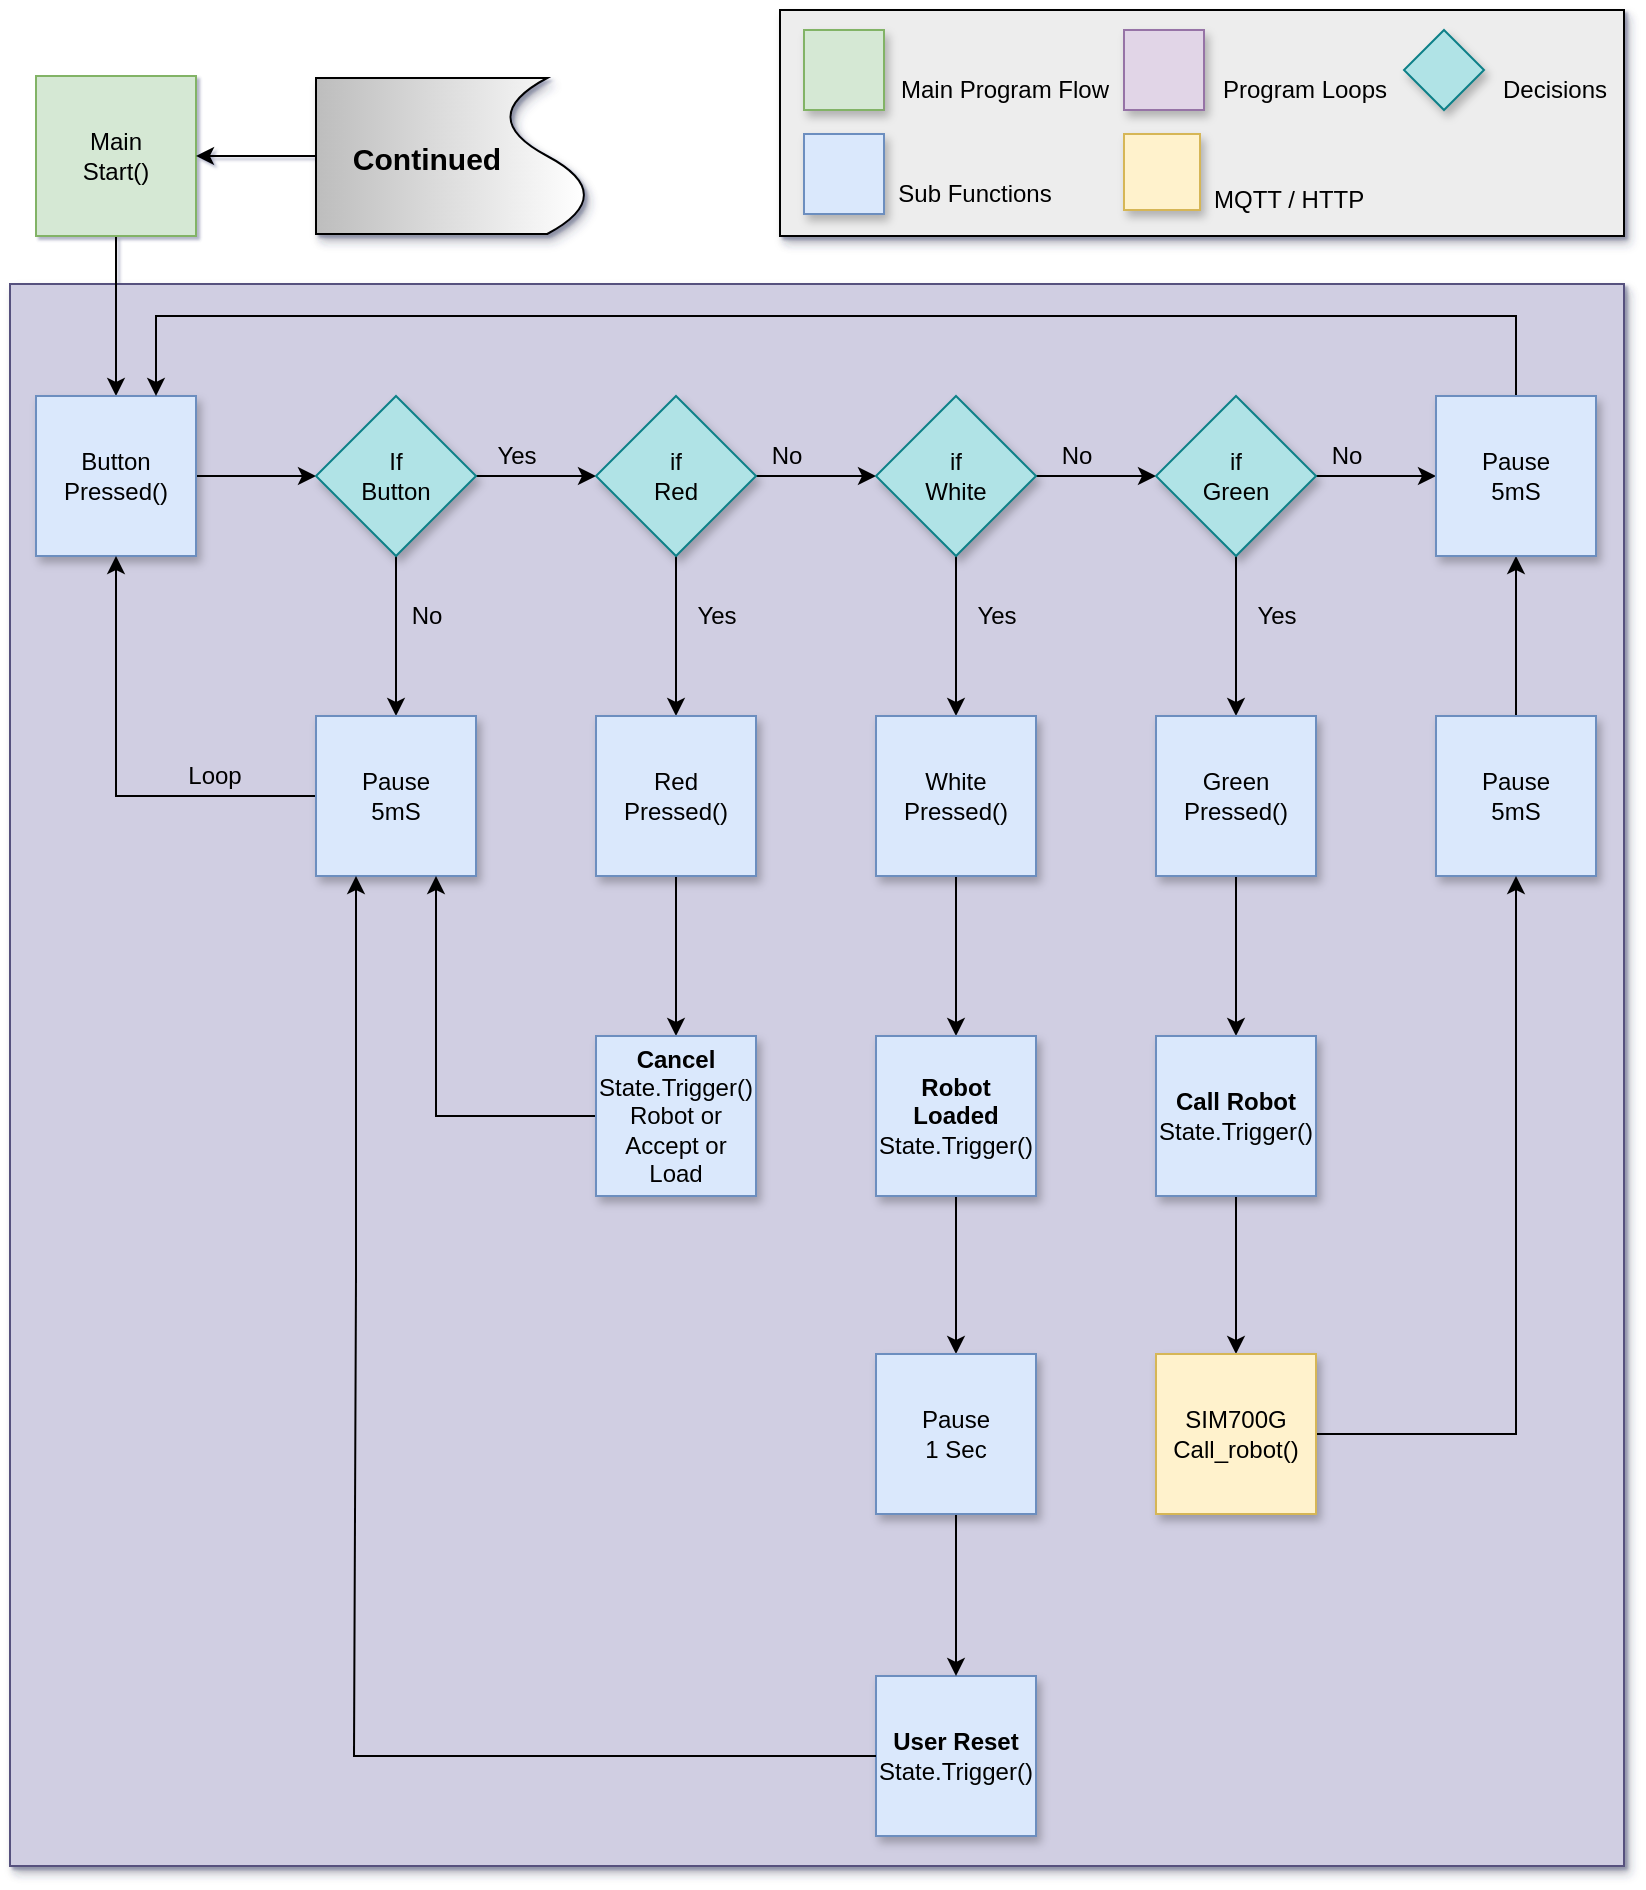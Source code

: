 <mxfile version="16.5.1" type="device"><diagram id="GA5mBacFMtX0pOx0aaW0" name="Page-1"><mxGraphModel dx="1368" dy="878" grid="1" gridSize="10" guides="1" tooltips="1" connect="1" arrows="1" fold="1" page="1" pageScale="1" pageWidth="827" pageHeight="1169" math="0" shadow="1"><root><mxCell id="0"/><mxCell id="1" parent="0"/><mxCell id="v9Q1vzF6Md7thLZfnYKV-69" value="" style="rounded=0;whiteSpace=wrap;html=1;shadow=1;fillColor=#d0cee2;strokeColor=#56517e;" vertex="1" parent="1"><mxGeometry x="7" y="144" width="807" height="791" as="geometry"/></mxCell><mxCell id="v9Q1vzF6Md7thLZfnYKV-1" value="" style="rounded=0;whiteSpace=wrap;html=1;fontSize=16;gradientColor=none;shadow=1;fillColor=#EDEDED;" vertex="1" parent="1"><mxGeometry x="392" y="7" width="422" height="113" as="geometry"/></mxCell><mxCell id="v9Q1vzF6Md7thLZfnYKV-2" value="" style="whiteSpace=wrap;html=1;aspect=fixed;fillColor=#d5e8d4;strokeColor=#82b366;shadow=1;" vertex="1" parent="1"><mxGeometry x="404" y="17" width="40" height="40" as="geometry"/></mxCell><mxCell id="v9Q1vzF6Md7thLZfnYKV-3" value="" style="whiteSpace=wrap;html=1;aspect=fixed;fillColor=#dae8fc;strokeColor=#6c8ebf;shadow=1;" vertex="1" parent="1"><mxGeometry x="404" y="69" width="40" height="40" as="geometry"/></mxCell><mxCell id="v9Q1vzF6Md7thLZfnYKV-4" value="" style="whiteSpace=wrap;html=1;aspect=fixed;fillColor=#e1d5e7;strokeColor=#9673a6;shadow=1;" vertex="1" parent="1"><mxGeometry x="564" y="17" width="40" height="40" as="geometry"/></mxCell><mxCell id="v9Q1vzF6Md7thLZfnYKV-6" value="Main Program Flow" style="text;html=1;align=center;verticalAlign=middle;resizable=0;points=[];autosize=1;strokeColor=none;fillColor=none;" vertex="1" parent="1"><mxGeometry x="444" y="37" width="120" height="20" as="geometry"/></mxCell><mxCell id="v9Q1vzF6Md7thLZfnYKV-7" value="Sub Functions" style="text;html=1;align=center;verticalAlign=middle;resizable=0;points=[];autosize=1;strokeColor=none;fillColor=none;" vertex="1" parent="1"><mxGeometry x="444" y="89" width="90" height="20" as="geometry"/></mxCell><mxCell id="v9Q1vzF6Md7thLZfnYKV-8" value="Program Loops" style="text;html=1;align=center;verticalAlign=middle;resizable=0;points=[];autosize=1;strokeColor=none;fillColor=none;" vertex="1" parent="1"><mxGeometry x="604" y="37" width="100" height="20" as="geometry"/></mxCell><mxCell id="v9Q1vzF6Md7thLZfnYKV-9" value="Decisions" style="text;html=1;align=center;verticalAlign=middle;resizable=0;points=[];autosize=1;strokeColor=none;fillColor=none;" vertex="1" parent="1"><mxGeometry x="744" y="37" width="70" height="20" as="geometry"/></mxCell><mxCell id="v9Q1vzF6Md7thLZfnYKV-10" value="" style="whiteSpace=wrap;html=1;aspect=fixed;shadow=1;fontSize=16;fillColor=#fff2cc;strokeColor=#d6b656;" vertex="1" parent="1"><mxGeometry x="564" y="69" width="38" height="38" as="geometry"/></mxCell><mxCell id="v9Q1vzF6Md7thLZfnYKV-11" value="&lt;font style=&quot;font-size: 12px&quot;&gt;MQTT / HTTP&lt;/font&gt;" style="text;html=1;align=left;verticalAlign=middle;resizable=0;points=[];autosize=1;strokeColor=none;fillColor=none;fontSize=15;" vertex="1" parent="1"><mxGeometry x="607" y="90" width="90" height="20" as="geometry"/></mxCell><mxCell id="v9Q1vzF6Md7thLZfnYKV-20" value="" style="edgeStyle=orthogonalEdgeStyle;rounded=0;orthogonalLoop=1;jettySize=auto;html=1;" edge="1" parent="1" source="v9Q1vzF6Md7thLZfnYKV-12" target="v9Q1vzF6Md7thLZfnYKV-13"><mxGeometry relative="1" as="geometry"/></mxCell><mxCell id="v9Q1vzF6Md7thLZfnYKV-12" value="Main&lt;br&gt;Start()" style="whiteSpace=wrap;html=1;aspect=fixed;fillColor=#d5e8d4;strokeColor=#82b366;" vertex="1" parent="1"><mxGeometry x="20" y="40" width="80" height="80" as="geometry"/></mxCell><mxCell id="v9Q1vzF6Md7thLZfnYKV-19" value="" style="edgeStyle=orthogonalEdgeStyle;rounded=0;orthogonalLoop=1;jettySize=auto;html=1;" edge="1" parent="1" source="v9Q1vzF6Md7thLZfnYKV-13" target="v9Q1vzF6Md7thLZfnYKV-15"><mxGeometry relative="1" as="geometry"/></mxCell><mxCell id="v9Q1vzF6Md7thLZfnYKV-13" value="Button&lt;br&gt;Pressed()" style="whiteSpace=wrap;html=1;aspect=fixed;fillColor=#dae8fc;strokeColor=#6c8ebf;shadow=1;" vertex="1" parent="1"><mxGeometry x="20" y="200" width="80" height="80" as="geometry"/></mxCell><mxCell id="v9Q1vzF6Md7thLZfnYKV-17" value="" style="edgeStyle=orthogonalEdgeStyle;rounded=0;orthogonalLoop=1;jettySize=auto;html=1;" edge="1" parent="1" source="v9Q1vzF6Md7thLZfnYKV-15" target="v9Q1vzF6Md7thLZfnYKV-16"><mxGeometry relative="1" as="geometry"/></mxCell><mxCell id="v9Q1vzF6Md7thLZfnYKV-29" value="" style="edgeStyle=orthogonalEdgeStyle;rounded=0;orthogonalLoop=1;jettySize=auto;html=1;" edge="1" parent="1" source="v9Q1vzF6Md7thLZfnYKV-15" target="v9Q1vzF6Md7thLZfnYKV-23"><mxGeometry relative="1" as="geometry"/></mxCell><mxCell id="v9Q1vzF6Md7thLZfnYKV-15" value="If&lt;br&gt;Button" style="rhombus;whiteSpace=wrap;html=1;fillColor=#b0e3e6;strokeColor=#0e8088;shadow=1;" vertex="1" parent="1"><mxGeometry x="160" y="200" width="80" height="80" as="geometry"/></mxCell><mxCell id="v9Q1vzF6Md7thLZfnYKV-21" style="edgeStyle=orthogonalEdgeStyle;rounded=0;orthogonalLoop=1;jettySize=auto;html=1;entryX=0.5;entryY=1;entryDx=0;entryDy=0;" edge="1" parent="1" source="v9Q1vzF6Md7thLZfnYKV-16" target="v9Q1vzF6Md7thLZfnYKV-13"><mxGeometry relative="1" as="geometry"/></mxCell><mxCell id="v9Q1vzF6Md7thLZfnYKV-16" value="Pause&lt;br&gt;5mS" style="whiteSpace=wrap;html=1;aspect=fixed;fillColor=#dae8fc;strokeColor=#6c8ebf;shadow=1;" vertex="1" parent="1"><mxGeometry x="160" y="360" width="80" height="80" as="geometry"/></mxCell><mxCell id="v9Q1vzF6Md7thLZfnYKV-18" value="No" style="text;html=1;align=center;verticalAlign=middle;resizable=0;points=[];autosize=1;strokeColor=none;fillColor=none;" vertex="1" parent="1"><mxGeometry x="200" y="300" width="30" height="20" as="geometry"/></mxCell><mxCell id="v9Q1vzF6Md7thLZfnYKV-22" value="Loop" style="text;html=1;align=center;verticalAlign=middle;resizable=0;points=[];autosize=1;strokeColor=none;fillColor=none;" vertex="1" parent="1"><mxGeometry x="89" y="380" width="40" height="20" as="geometry"/></mxCell><mxCell id="v9Q1vzF6Md7thLZfnYKV-30" value="" style="edgeStyle=orthogonalEdgeStyle;rounded=0;orthogonalLoop=1;jettySize=auto;html=1;" edge="1" parent="1" source="v9Q1vzF6Md7thLZfnYKV-23" target="v9Q1vzF6Md7thLZfnYKV-24"><mxGeometry relative="1" as="geometry"/></mxCell><mxCell id="v9Q1vzF6Md7thLZfnYKV-32" value="" style="edgeStyle=orthogonalEdgeStyle;rounded=0;orthogonalLoop=1;jettySize=auto;html=1;" edge="1" parent="1" source="v9Q1vzF6Md7thLZfnYKV-23" target="v9Q1vzF6Md7thLZfnYKV-26"><mxGeometry relative="1" as="geometry"/></mxCell><mxCell id="v9Q1vzF6Md7thLZfnYKV-23" value="if&lt;br&gt;Red" style="rhombus;whiteSpace=wrap;html=1;fillColor=#b0e3e6;strokeColor=#0e8088;shadow=1;" vertex="1" parent="1"><mxGeometry x="300" y="200" width="80" height="80" as="geometry"/></mxCell><mxCell id="v9Q1vzF6Md7thLZfnYKV-31" value="" style="edgeStyle=orthogonalEdgeStyle;rounded=0;orthogonalLoop=1;jettySize=auto;html=1;" edge="1" parent="1" source="v9Q1vzF6Md7thLZfnYKV-24" target="v9Q1vzF6Md7thLZfnYKV-25"><mxGeometry relative="1" as="geometry"/></mxCell><mxCell id="v9Q1vzF6Md7thLZfnYKV-33" value="" style="edgeStyle=orthogonalEdgeStyle;rounded=0;orthogonalLoop=1;jettySize=auto;html=1;" edge="1" parent="1" source="v9Q1vzF6Md7thLZfnYKV-24" target="v9Q1vzF6Md7thLZfnYKV-27"><mxGeometry relative="1" as="geometry"/></mxCell><mxCell id="v9Q1vzF6Md7thLZfnYKV-24" value="if&lt;br&gt;White" style="rhombus;whiteSpace=wrap;html=1;fillColor=#b0e3e6;strokeColor=#0e8088;shadow=1;" vertex="1" parent="1"><mxGeometry x="440" y="200" width="80" height="80" as="geometry"/></mxCell><mxCell id="v9Q1vzF6Md7thLZfnYKV-34" value="" style="edgeStyle=orthogonalEdgeStyle;rounded=0;orthogonalLoop=1;jettySize=auto;html=1;" edge="1" parent="1" source="v9Q1vzF6Md7thLZfnYKV-25" target="v9Q1vzF6Md7thLZfnYKV-28"><mxGeometry relative="1" as="geometry"/></mxCell><mxCell id="v9Q1vzF6Md7thLZfnYKV-64" value="" style="edgeStyle=orthogonalEdgeStyle;rounded=0;orthogonalLoop=1;jettySize=auto;html=1;" edge="1" parent="1" source="v9Q1vzF6Md7thLZfnYKV-25" target="v9Q1vzF6Md7thLZfnYKV-62"><mxGeometry relative="1" as="geometry"/></mxCell><mxCell id="v9Q1vzF6Md7thLZfnYKV-25" value="if&lt;br&gt;Green" style="rhombus;whiteSpace=wrap;html=1;fillColor=#b0e3e6;strokeColor=#0e8088;shadow=1;" vertex="1" parent="1"><mxGeometry x="580" y="200" width="80" height="80" as="geometry"/></mxCell><mxCell id="v9Q1vzF6Md7thLZfnYKV-49" value="" style="edgeStyle=orthogonalEdgeStyle;rounded=0;orthogonalLoop=1;jettySize=auto;html=1;" edge="1" parent="1" source="v9Q1vzF6Md7thLZfnYKV-26" target="v9Q1vzF6Md7thLZfnYKV-46"><mxGeometry relative="1" as="geometry"/></mxCell><mxCell id="v9Q1vzF6Md7thLZfnYKV-26" value="Red&lt;br&gt;Pressed()" style="whiteSpace=wrap;html=1;aspect=fixed;fillColor=#dae8fc;strokeColor=#6c8ebf;shadow=1;" vertex="1" parent="1"><mxGeometry x="300" y="360" width="80" height="80" as="geometry"/></mxCell><mxCell id="v9Q1vzF6Md7thLZfnYKV-59" value="" style="edgeStyle=orthogonalEdgeStyle;rounded=0;orthogonalLoop=1;jettySize=auto;html=1;" edge="1" parent="1" source="v9Q1vzF6Md7thLZfnYKV-27" target="v9Q1vzF6Md7thLZfnYKV-53"><mxGeometry relative="1" as="geometry"/></mxCell><mxCell id="v9Q1vzF6Md7thLZfnYKV-27" value="White&lt;br&gt;Pressed()" style="whiteSpace=wrap;html=1;aspect=fixed;fillColor=#dae8fc;strokeColor=#6c8ebf;shadow=1;" vertex="1" parent="1"><mxGeometry x="440" y="360" width="80" height="80" as="geometry"/></mxCell><mxCell id="v9Q1vzF6Md7thLZfnYKV-52" value="" style="edgeStyle=orthogonalEdgeStyle;rounded=0;orthogonalLoop=1;jettySize=auto;html=1;" edge="1" parent="1" source="v9Q1vzF6Md7thLZfnYKV-28" target="v9Q1vzF6Md7thLZfnYKV-47"><mxGeometry relative="1" as="geometry"/></mxCell><mxCell id="v9Q1vzF6Md7thLZfnYKV-28" value="Green&lt;br&gt;Pressed()" style="whiteSpace=wrap;html=1;aspect=fixed;fillColor=#dae8fc;strokeColor=#6c8ebf;shadow=1;" vertex="1" parent="1"><mxGeometry x="580" y="360" width="80" height="80" as="geometry"/></mxCell><mxCell id="v9Q1vzF6Md7thLZfnYKV-35" value="Yes" style="text;html=1;align=center;verticalAlign=middle;resizable=0;points=[];autosize=1;strokeColor=none;fillColor=none;" vertex="1" parent="1"><mxGeometry x="240" y="220" width="40" height="20" as="geometry"/></mxCell><mxCell id="v9Q1vzF6Md7thLZfnYKV-36" value="No" style="text;html=1;align=center;verticalAlign=middle;resizable=0;points=[];autosize=1;strokeColor=none;fillColor=none;" vertex="1" parent="1"><mxGeometry x="380" y="220" width="30" height="20" as="geometry"/></mxCell><mxCell id="v9Q1vzF6Md7thLZfnYKV-37" value="No" style="text;html=1;align=center;verticalAlign=middle;resizable=0;points=[];autosize=1;strokeColor=none;fillColor=none;" vertex="1" parent="1"><mxGeometry x="525" y="220" width="30" height="20" as="geometry"/></mxCell><mxCell id="v9Q1vzF6Md7thLZfnYKV-38" value="Yes" style="text;html=1;align=center;verticalAlign=middle;resizable=0;points=[];autosize=1;strokeColor=none;fillColor=none;" vertex="1" parent="1"><mxGeometry x="340" y="300" width="40" height="20" as="geometry"/></mxCell><mxCell id="v9Q1vzF6Md7thLZfnYKV-40" value="Yes" style="text;html=1;align=center;verticalAlign=middle;resizable=0;points=[];autosize=1;strokeColor=none;fillColor=none;" vertex="1" parent="1"><mxGeometry x="480" y="300" width="40" height="20" as="geometry"/></mxCell><mxCell id="v9Q1vzF6Md7thLZfnYKV-41" value="Yes" style="text;html=1;align=center;verticalAlign=middle;resizable=0;points=[];autosize=1;strokeColor=none;fillColor=none;" vertex="1" parent="1"><mxGeometry x="620" y="300" width="40" height="20" as="geometry"/></mxCell><mxCell id="v9Q1vzF6Md7thLZfnYKV-63" value="" style="edgeStyle=orthogonalEdgeStyle;rounded=0;orthogonalLoop=1;jettySize=auto;html=1;" edge="1" parent="1" source="v9Q1vzF6Md7thLZfnYKV-42" target="v9Q1vzF6Md7thLZfnYKV-62"><mxGeometry relative="1" as="geometry"/></mxCell><mxCell id="v9Q1vzF6Md7thLZfnYKV-42" value="Pause&lt;br&gt;5mS" style="whiteSpace=wrap;html=1;aspect=fixed;fillColor=#dae8fc;strokeColor=#6c8ebf;shadow=1;" vertex="1" parent="1"><mxGeometry x="720" y="360" width="80" height="80" as="geometry"/></mxCell><mxCell id="v9Q1vzF6Md7thLZfnYKV-44" value="No" style="text;html=1;align=center;verticalAlign=middle;resizable=0;points=[];autosize=1;strokeColor=none;fillColor=none;" vertex="1" parent="1"><mxGeometry x="660" y="220" width="30" height="20" as="geometry"/></mxCell><mxCell id="v9Q1vzF6Md7thLZfnYKV-61" style="edgeStyle=orthogonalEdgeStyle;rounded=0;orthogonalLoop=1;jettySize=auto;html=1;entryX=0.75;entryY=1;entryDx=0;entryDy=0;" edge="1" parent="1" source="v9Q1vzF6Md7thLZfnYKV-46" target="v9Q1vzF6Md7thLZfnYKV-16"><mxGeometry relative="1" as="geometry"/></mxCell><mxCell id="v9Q1vzF6Md7thLZfnYKV-46" value="&lt;b&gt;Cancel&lt;/b&gt;&lt;br&gt;State.Trigger()&lt;br&gt;Robot or&lt;br&gt;Accept or&lt;br&gt;Load" style="whiteSpace=wrap;html=1;aspect=fixed;fillColor=#dae8fc;strokeColor=#6c8ebf;shadow=1;" vertex="1" parent="1"><mxGeometry x="300" y="520" width="80" height="80" as="geometry"/></mxCell><mxCell id="v9Q1vzF6Md7thLZfnYKV-51" value="" style="edgeStyle=orthogonalEdgeStyle;rounded=0;orthogonalLoop=1;jettySize=auto;html=1;" edge="1" parent="1" source="v9Q1vzF6Md7thLZfnYKV-47" target="v9Q1vzF6Md7thLZfnYKV-48"><mxGeometry relative="1" as="geometry"/></mxCell><mxCell id="v9Q1vzF6Md7thLZfnYKV-47" value="&lt;b&gt;Call Robot&lt;/b&gt;&lt;br&gt;State.Trigger()" style="whiteSpace=wrap;html=1;aspect=fixed;fillColor=#dae8fc;strokeColor=#6c8ebf;shadow=1;" vertex="1" parent="1"><mxGeometry x="580" y="520" width="80" height="80" as="geometry"/></mxCell><mxCell id="v9Q1vzF6Md7thLZfnYKV-54" style="edgeStyle=orthogonalEdgeStyle;rounded=0;orthogonalLoop=1;jettySize=auto;html=1;entryX=0.5;entryY=1;entryDx=0;entryDy=0;" edge="1" parent="1" source="v9Q1vzF6Md7thLZfnYKV-48" target="v9Q1vzF6Md7thLZfnYKV-42"><mxGeometry relative="1" as="geometry"/></mxCell><mxCell id="v9Q1vzF6Md7thLZfnYKV-48" value="SIM700G&lt;br&gt;Call_robot()" style="whiteSpace=wrap;html=1;aspect=fixed;fillColor=#fff2cc;strokeColor=#d6b656;shadow=1;" vertex="1" parent="1"><mxGeometry x="580" y="679" width="80" height="80" as="geometry"/></mxCell><mxCell id="v9Q1vzF6Md7thLZfnYKV-57" value="" style="edgeStyle=orthogonalEdgeStyle;rounded=0;orthogonalLoop=1;jettySize=auto;html=1;" edge="1" parent="1" source="v9Q1vzF6Md7thLZfnYKV-53" target="v9Q1vzF6Md7thLZfnYKV-56"><mxGeometry relative="1" as="geometry"/></mxCell><mxCell id="v9Q1vzF6Md7thLZfnYKV-53" value="&lt;b&gt;Robot Loaded&lt;/b&gt;&lt;br&gt;State.Trigger()" style="whiteSpace=wrap;html=1;aspect=fixed;fillColor=#dae8fc;strokeColor=#6c8ebf;shadow=1;" vertex="1" parent="1"><mxGeometry x="440" y="520" width="80" height="80" as="geometry"/></mxCell><mxCell id="v9Q1vzF6Md7thLZfnYKV-55" value="&lt;b&gt;User Reset&lt;/b&gt;&lt;br&gt;State.Trigger()" style="whiteSpace=wrap;html=1;aspect=fixed;fillColor=#dae8fc;strokeColor=#6c8ebf;shadow=1;" vertex="1" parent="1"><mxGeometry x="440" y="840" width="80" height="80" as="geometry"/></mxCell><mxCell id="v9Q1vzF6Md7thLZfnYKV-58" value="" style="edgeStyle=orthogonalEdgeStyle;rounded=0;orthogonalLoop=1;jettySize=auto;html=1;" edge="1" parent="1" source="v9Q1vzF6Md7thLZfnYKV-56" target="v9Q1vzF6Md7thLZfnYKV-55"><mxGeometry relative="1" as="geometry"/></mxCell><mxCell id="v9Q1vzF6Md7thLZfnYKV-56" value="Pause&lt;br&gt;1 Sec" style="whiteSpace=wrap;html=1;aspect=fixed;fillColor=#dae8fc;strokeColor=#6c8ebf;shadow=1;" vertex="1" parent="1"><mxGeometry x="440" y="679" width="80" height="80" as="geometry"/></mxCell><mxCell id="v9Q1vzF6Md7thLZfnYKV-65" style="edgeStyle=orthogonalEdgeStyle;rounded=0;orthogonalLoop=1;jettySize=auto;html=1;entryX=0.75;entryY=0;entryDx=0;entryDy=0;" edge="1" parent="1" source="v9Q1vzF6Md7thLZfnYKV-62" target="v9Q1vzF6Md7thLZfnYKV-13"><mxGeometry relative="1" as="geometry"><Array as="points"><mxPoint x="760" y="160"/><mxPoint x="80" y="160"/></Array></mxGeometry></mxCell><mxCell id="v9Q1vzF6Md7thLZfnYKV-62" value="Pause&lt;br&gt;5mS" style="whiteSpace=wrap;html=1;aspect=fixed;fillColor=#dae8fc;strokeColor=#6c8ebf;shadow=1;" vertex="1" parent="1"><mxGeometry x="720" y="200" width="80" height="80" as="geometry"/></mxCell><mxCell id="v9Q1vzF6Md7thLZfnYKV-66" value="" style="endArrow=classic;html=1;rounded=0;exitX=0;exitY=0.5;exitDx=0;exitDy=0;entryX=0.25;entryY=1;entryDx=0;entryDy=0;" edge="1" parent="1" source="v9Q1vzF6Md7thLZfnYKV-55" target="v9Q1vzF6Md7thLZfnYKV-16"><mxGeometry width="50" height="50" relative="1" as="geometry"><mxPoint x="560" y="690" as="sourcePoint"/><mxPoint x="610" y="640" as="targetPoint"/><Array as="points"><mxPoint x="380" y="880"/><mxPoint x="179" y="880"/><mxPoint x="180" y="640"/></Array></mxGeometry></mxCell><mxCell id="v9Q1vzF6Md7thLZfnYKV-67" value="" style="rhombus;whiteSpace=wrap;html=1;fillColor=#b0e3e6;strokeColor=#0e8088;shadow=1;" vertex="1" parent="1"><mxGeometry x="704" y="17" width="40" height="40" as="geometry"/></mxCell><mxCell id="v9Q1vzF6Md7thLZfnYKV-72" value="" style="edgeStyle=orthogonalEdgeStyle;rounded=0;orthogonalLoop=1;jettySize=auto;html=1;fontSize=15;" edge="1" parent="1" source="v9Q1vzF6Md7thLZfnYKV-70" target="v9Q1vzF6Md7thLZfnYKV-12"><mxGeometry relative="1" as="geometry"/></mxCell><mxCell id="v9Q1vzF6Md7thLZfnYKV-70" value="" style="shape=document;whiteSpace=wrap;html=1;boundedLbl=1;shadow=1;rotation=-90;fillColor=#BDBDBD;gradientColor=#ffffff;" vertex="1" parent="1"><mxGeometry x="189" y="12" width="78" height="136" as="geometry"/></mxCell><mxCell id="v9Q1vzF6Md7thLZfnYKV-71" value="&lt;font style=&quot;font-size: 15px&quot;&gt;&lt;b&gt;Continued&lt;/b&gt;&lt;/font&gt;" style="text;html=1;align=center;verticalAlign=middle;resizable=0;points=[];autosize=1;strokeColor=none;fillColor=none;" vertex="1" parent="1"><mxGeometry x="170" y="71" width="90" height="20" as="geometry"/></mxCell></root></mxGraphModel></diagram></mxfile>